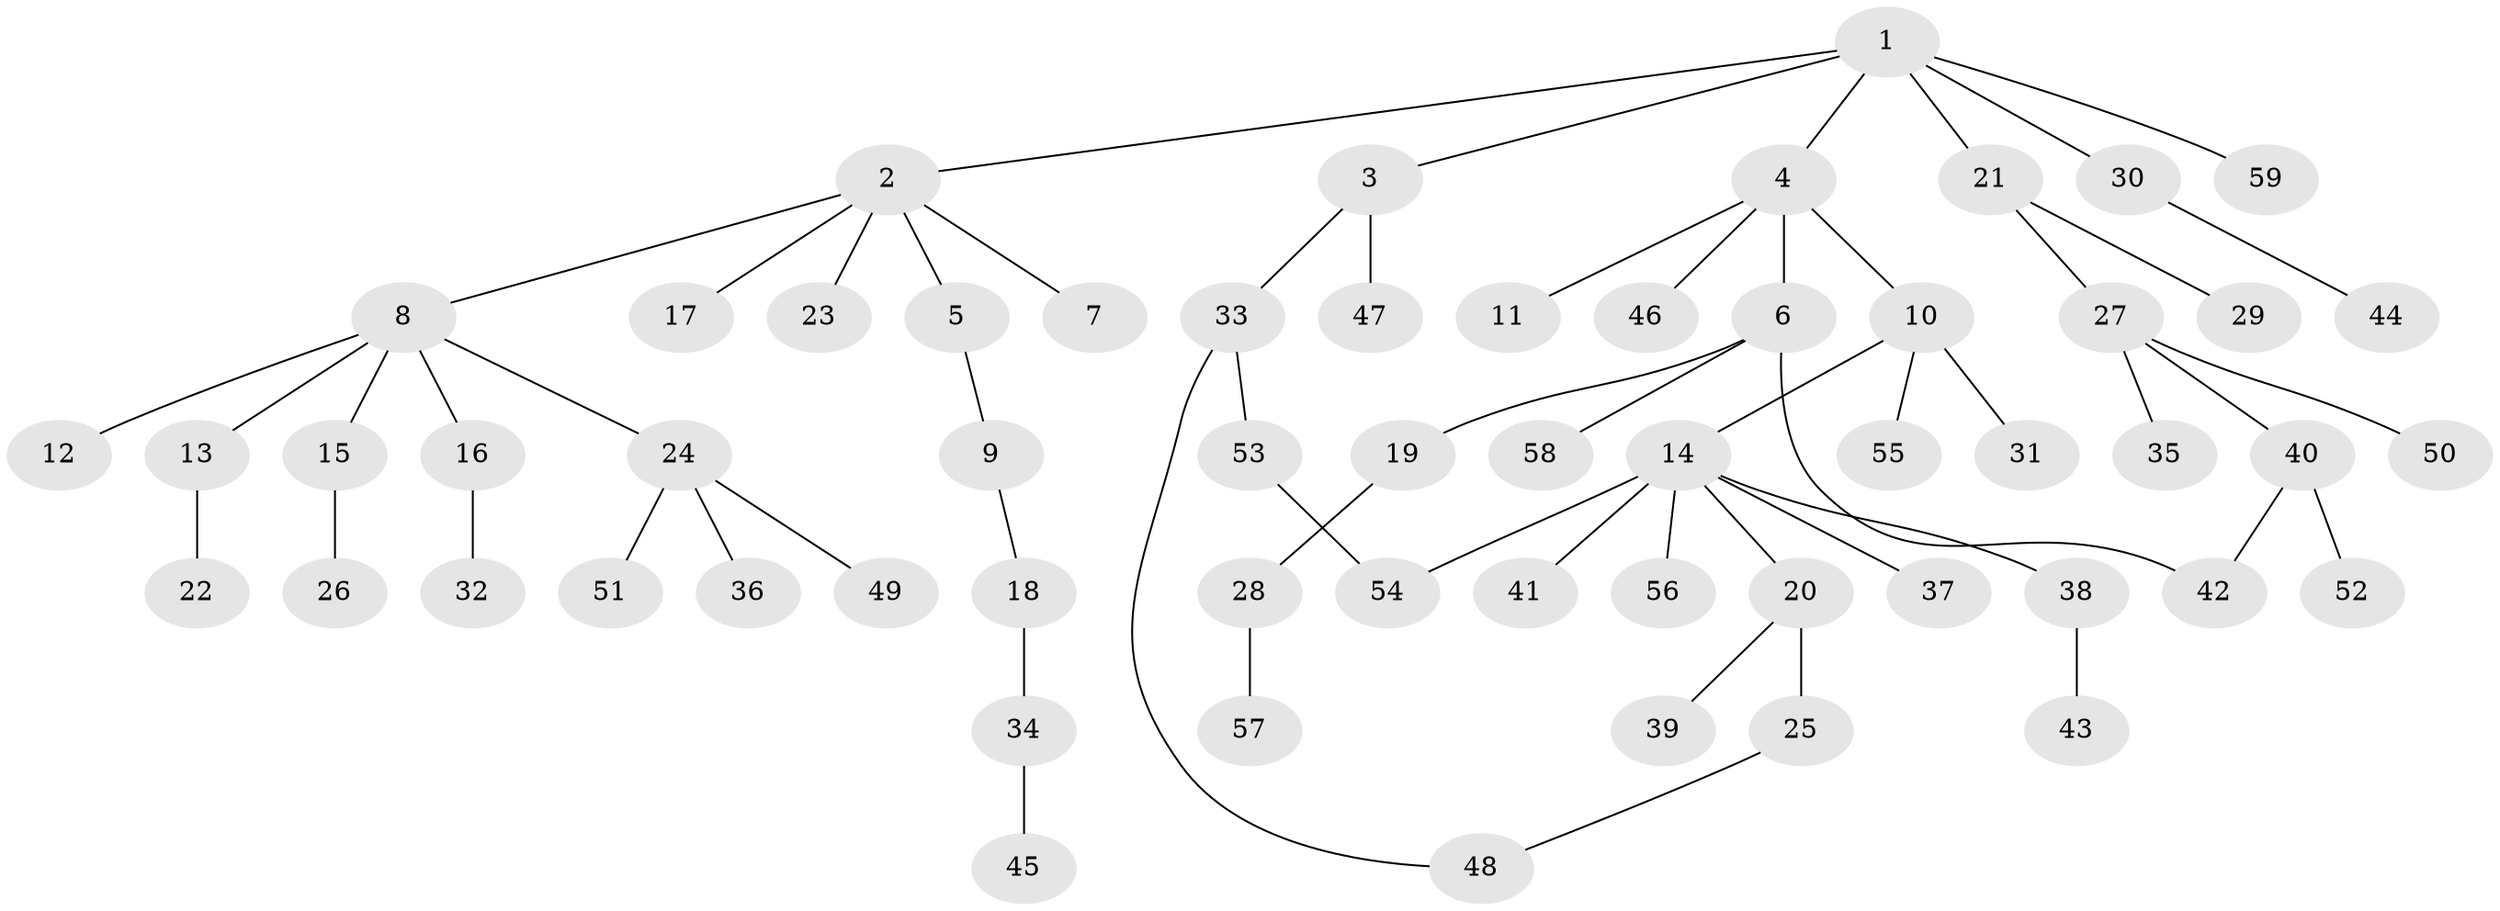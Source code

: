 // Generated by graph-tools (version 1.1) at 2025/49/03/09/25 03:49:16]
// undirected, 59 vertices, 61 edges
graph export_dot {
graph [start="1"]
  node [color=gray90,style=filled];
  1;
  2;
  3;
  4;
  5;
  6;
  7;
  8;
  9;
  10;
  11;
  12;
  13;
  14;
  15;
  16;
  17;
  18;
  19;
  20;
  21;
  22;
  23;
  24;
  25;
  26;
  27;
  28;
  29;
  30;
  31;
  32;
  33;
  34;
  35;
  36;
  37;
  38;
  39;
  40;
  41;
  42;
  43;
  44;
  45;
  46;
  47;
  48;
  49;
  50;
  51;
  52;
  53;
  54;
  55;
  56;
  57;
  58;
  59;
  1 -- 2;
  1 -- 3;
  1 -- 4;
  1 -- 21;
  1 -- 30;
  1 -- 59;
  2 -- 5;
  2 -- 7;
  2 -- 8;
  2 -- 17;
  2 -- 23;
  3 -- 33;
  3 -- 47;
  4 -- 6;
  4 -- 10;
  4 -- 11;
  4 -- 46;
  5 -- 9;
  6 -- 19;
  6 -- 58;
  6 -- 42;
  8 -- 12;
  8 -- 13;
  8 -- 15;
  8 -- 16;
  8 -- 24;
  9 -- 18;
  10 -- 14;
  10 -- 31;
  10 -- 55;
  13 -- 22;
  14 -- 20;
  14 -- 37;
  14 -- 38;
  14 -- 41;
  14 -- 54;
  14 -- 56;
  15 -- 26;
  16 -- 32;
  18 -- 34;
  19 -- 28;
  20 -- 25;
  20 -- 39;
  21 -- 27;
  21 -- 29;
  24 -- 36;
  24 -- 49;
  24 -- 51;
  25 -- 48;
  27 -- 35;
  27 -- 40;
  27 -- 50;
  28 -- 57;
  30 -- 44;
  33 -- 48;
  33 -- 53;
  34 -- 45;
  38 -- 43;
  40 -- 42;
  40 -- 52;
  53 -- 54;
}
